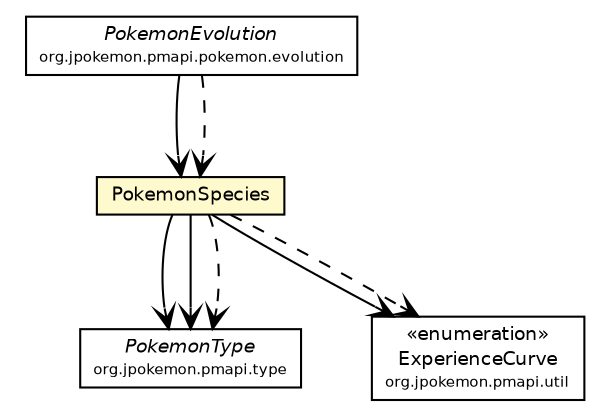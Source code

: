 #!/usr/local/bin/dot
#
# Class diagram 
# Generated by UMLGraph version 5.2 (http://www.umlgraph.org/)
#

digraph G {
	edge [fontname="Helvetica",fontsize=10,labelfontname="Helvetica",labelfontsize=10];
	node [fontname="Helvetica",fontsize=10,shape=plaintext];
	nodesep=0.25;
	ranksep=0.5;
	// org.jpokemon.pmapi.pokemon.evolution.PokemonEvolution
	c1195 [label=<<table title="org.jpokemon.pmapi.pokemon.evolution.PokemonEvolution" border="0" cellborder="1" cellspacing="0" cellpadding="2" port="p" href="./evolution/PokemonEvolution.html">
		<tr><td><table border="0" cellspacing="0" cellpadding="1">
<tr><td align="center" balign="center"><font face="Helvetica-Oblique"> PokemonEvolution </font></td></tr>
<tr><td align="center" balign="center"><font point-size="7.0"> org.jpokemon.pmapi.pokemon.evolution </font></td></tr>
		</table></td></tr>
		</table>>, fontname="Helvetica", fontcolor="black", fontsize=9.0];
	// org.jpokemon.pmapi.pokemon.PokemonSpecies
	c1199 [label=<<table title="org.jpokemon.pmapi.pokemon.PokemonSpecies" border="0" cellborder="1" cellspacing="0" cellpadding="2" port="p" bgcolor="lemonChiffon" href="./PokemonSpecies.html">
		<tr><td><table border="0" cellspacing="0" cellpadding="1">
<tr><td align="center" balign="center"> PokemonSpecies </td></tr>
		</table></td></tr>
		</table>>, fontname="Helvetica", fontcolor="black", fontsize=9.0];
	// org.jpokemon.pmapi.type.PokemonType
	c1218 [label=<<table title="org.jpokemon.pmapi.type.PokemonType" border="0" cellborder="1" cellspacing="0" cellpadding="2" port="p" href="../type/PokemonType.html">
		<tr><td><table border="0" cellspacing="0" cellpadding="1">
<tr><td align="center" balign="center"><font face="Helvetica-Oblique"> PokemonType </font></td></tr>
<tr><td align="center" balign="center"><font point-size="7.0"> org.jpokemon.pmapi.type </font></td></tr>
		</table></td></tr>
		</table>>, fontname="Helvetica", fontcolor="black", fontsize=9.0];
	// org.jpokemon.pmapi.util.ExperienceCurve
	c1223 [label=<<table title="org.jpokemon.pmapi.util.ExperienceCurve" border="0" cellborder="1" cellspacing="0" cellpadding="2" port="p" href="../util/ExperienceCurve.html">
		<tr><td><table border="0" cellspacing="0" cellpadding="1">
<tr><td align="center" balign="center"> &#171;enumeration&#187; </td></tr>
<tr><td align="center" balign="center"> ExperienceCurve </td></tr>
<tr><td align="center" balign="center"><font point-size="7.0"> org.jpokemon.pmapi.util </font></td></tr>
		</table></td></tr>
		</table>>, fontname="Helvetica", fontcolor="black", fontsize=9.0];
	// org.jpokemon.pmapi.pokemon.evolution.PokemonEvolution NAVASSOC org.jpokemon.pmapi.pokemon.PokemonSpecies
	c1195:p -> c1199:p [taillabel="", label="", headlabel="", fontname="Helvetica", fontcolor="black", fontsize=10.0, color="black", arrowhead=open];
	// org.jpokemon.pmapi.pokemon.PokemonSpecies NAVASSOC org.jpokemon.pmapi.type.PokemonType
	c1199:p -> c1218:p [taillabel="", label="", headlabel="", fontname="Helvetica", fontcolor="black", fontsize=10.0, color="black", arrowhead=open];
	// org.jpokemon.pmapi.pokemon.PokemonSpecies NAVASSOC org.jpokemon.pmapi.type.PokemonType
	c1199:p -> c1218:p [taillabel="", label="", headlabel="", fontname="Helvetica", fontcolor="black", fontsize=10.0, color="black", arrowhead=open];
	// org.jpokemon.pmapi.pokemon.PokemonSpecies NAVASSOC org.jpokemon.pmapi.util.ExperienceCurve
	c1199:p -> c1223:p [taillabel="", label="", headlabel="", fontname="Helvetica", fontcolor="black", fontsize=10.0, color="black", arrowhead=open];
	// org.jpokemon.pmapi.pokemon.evolution.PokemonEvolution DEPEND org.jpokemon.pmapi.pokemon.PokemonSpecies
	c1195:p -> c1199:p [taillabel="", label="", headlabel="", fontname="Helvetica", fontcolor="black", fontsize=10.0, color="black", arrowhead=open, style=dashed];
	// org.jpokemon.pmapi.pokemon.PokemonSpecies DEPEND org.jpokemon.pmapi.type.PokemonType
	c1199:p -> c1218:p [taillabel="", label="", headlabel="", fontname="Helvetica", fontcolor="black", fontsize=10.0, color="black", arrowhead=open, style=dashed];
	// org.jpokemon.pmapi.pokemon.PokemonSpecies DEPEND org.jpokemon.pmapi.util.ExperienceCurve
	c1199:p -> c1223:p [taillabel="", label="", headlabel="", fontname="Helvetica", fontcolor="black", fontsize=10.0, color="black", arrowhead=open, style=dashed];
}

